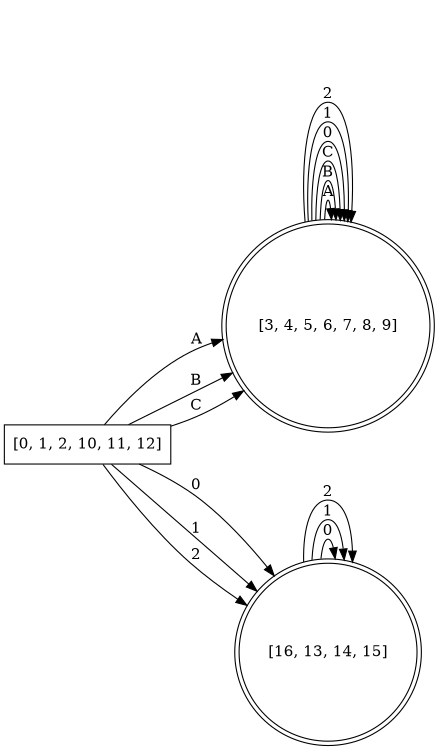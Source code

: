 digraph finite_state_machine {
	rankdir=LR size="8,5"
	node [shape=rectangular]
	"[0, 1, 2, 10, 11, 12]"
	node [shape=doublecircle]
	"[3, 4, 5, 6, 7, 8, 9]"
	node [shape=doublecircle]
	"[3, 4, 5, 6, 7, 8, 9]"
	node [shape=doublecircle]
	"[3, 4, 5, 6, 7, 8, 9]"
	node [shape=doublecircle]
	"[16, 13, 14, 15]"
	node [shape=doublecircle]
	"[16, 13, 14, 15]"
	node [shape=doublecircle]
	"[16, 13, 14, 15]"
	node [shape=doublecircle]
	"[3, 4, 5, 6, 7, 8, 9]"
	node [shape=doublecircle]
	"[3, 4, 5, 6, 7, 8, 9]"
	node [shape=doublecircle]
	"[3, 4, 5, 6, 7, 8, 9]"
	node [shape=doublecircle]
	"[3, 4, 5, 6, 7, 8, 9]"
	node [shape=doublecircle]
	"[3, 4, 5, 6, 7, 8, 9]"
	node [shape=doublecircle]
	"[3, 4, 5, 6, 7, 8, 9]"
	node [shape=doublecircle]
	"[16, 13, 14, 15]"
	node [shape=doublecircle]
	"[16, 13, 14, 15]"
	node [shape=doublecircle]
	"[16, 13, 14, 15]"
	node [shape=circle]
	"[0, 1, 2, 10, 11, 12]" -> "[3, 4, 5, 6, 7, 8, 9]" [label=A]
	"[0, 1, 2, 10, 11, 12]" -> "[3, 4, 5, 6, 7, 8, 9]" [label=B]
	"[0, 1, 2, 10, 11, 12]" -> "[3, 4, 5, 6, 7, 8, 9]" [label=C]
	"[0, 1, 2, 10, 11, 12]" -> "[16, 13, 14, 15]" [label=0]
	"[0, 1, 2, 10, 11, 12]" -> "[16, 13, 14, 15]" [label=1]
	"[0, 1, 2, 10, 11, 12]" -> "[16, 13, 14, 15]" [label=2]
	"[3, 4, 5, 6, 7, 8, 9]" -> "[3, 4, 5, 6, 7, 8, 9]" [label=A]
	"[3, 4, 5, 6, 7, 8, 9]" -> "[3, 4, 5, 6, 7, 8, 9]" [label=B]
	"[3, 4, 5, 6, 7, 8, 9]" -> "[3, 4, 5, 6, 7, 8, 9]" [label=C]
	"[3, 4, 5, 6, 7, 8, 9]" -> "[3, 4, 5, 6, 7, 8, 9]" [label=0]
	"[3, 4, 5, 6, 7, 8, 9]" -> "[3, 4, 5, 6, 7, 8, 9]" [label=1]
	"[3, 4, 5, 6, 7, 8, 9]" -> "[3, 4, 5, 6, 7, 8, 9]" [label=2]
	"[16, 13, 14, 15]" -> "[16, 13, 14, 15]" [label=0]
	"[16, 13, 14, 15]" -> "[16, 13, 14, 15]" [label=1]
	"[16, 13, 14, 15]" -> "[16, 13, 14, 15]" [label=2]
}
